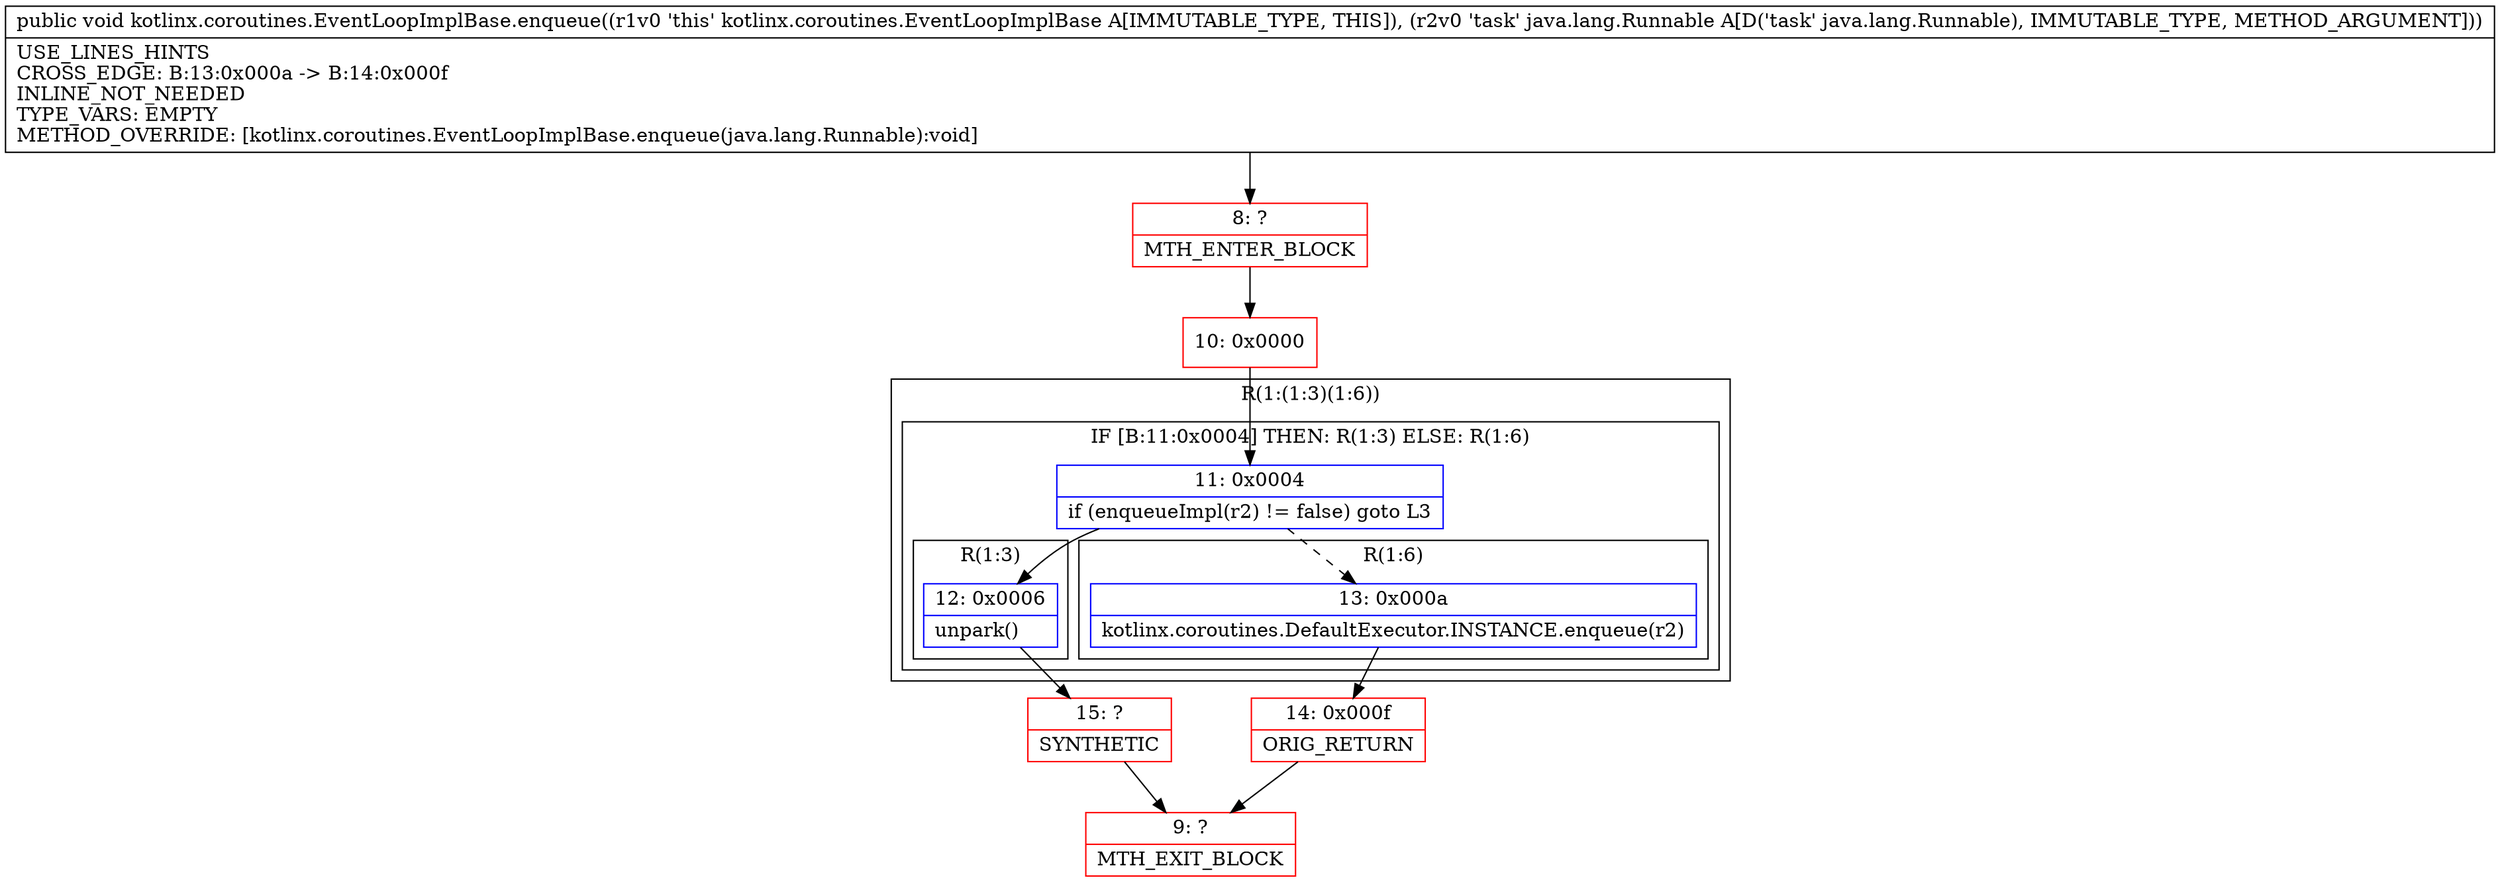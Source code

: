 digraph "CFG forkotlinx.coroutines.EventLoopImplBase.enqueue(Ljava\/lang\/Runnable;)V" {
subgraph cluster_Region_915680774 {
label = "R(1:(1:3)(1:6))";
node [shape=record,color=blue];
subgraph cluster_IfRegion_658849678 {
label = "IF [B:11:0x0004] THEN: R(1:3) ELSE: R(1:6)";
node [shape=record,color=blue];
Node_11 [shape=record,label="{11\:\ 0x0004|if (enqueueImpl(r2) != false) goto L3\l}"];
subgraph cluster_Region_812206755 {
label = "R(1:3)";
node [shape=record,color=blue];
Node_12 [shape=record,label="{12\:\ 0x0006|unpark()\l}"];
}
subgraph cluster_Region_1896020253 {
label = "R(1:6)";
node [shape=record,color=blue];
Node_13 [shape=record,label="{13\:\ 0x000a|kotlinx.coroutines.DefaultExecutor.INSTANCE.enqueue(r2)\l}"];
}
}
}
Node_8 [shape=record,color=red,label="{8\:\ ?|MTH_ENTER_BLOCK\l}"];
Node_10 [shape=record,color=red,label="{10\:\ 0x0000}"];
Node_15 [shape=record,color=red,label="{15\:\ ?|SYNTHETIC\l}"];
Node_9 [shape=record,color=red,label="{9\:\ ?|MTH_EXIT_BLOCK\l}"];
Node_14 [shape=record,color=red,label="{14\:\ 0x000f|ORIG_RETURN\l}"];
MethodNode[shape=record,label="{public void kotlinx.coroutines.EventLoopImplBase.enqueue((r1v0 'this' kotlinx.coroutines.EventLoopImplBase A[IMMUTABLE_TYPE, THIS]), (r2v0 'task' java.lang.Runnable A[D('task' java.lang.Runnable), IMMUTABLE_TYPE, METHOD_ARGUMENT]))  | USE_LINES_HINTS\lCROSS_EDGE: B:13:0x000a \-\> B:14:0x000f\lINLINE_NOT_NEEDED\lTYPE_VARS: EMPTY\lMETHOD_OVERRIDE: [kotlinx.coroutines.EventLoopImplBase.enqueue(java.lang.Runnable):void]\l}"];
MethodNode -> Node_8;Node_11 -> Node_12;
Node_11 -> Node_13[style=dashed];
Node_12 -> Node_15;
Node_13 -> Node_14;
Node_8 -> Node_10;
Node_10 -> Node_11;
Node_15 -> Node_9;
Node_14 -> Node_9;
}

